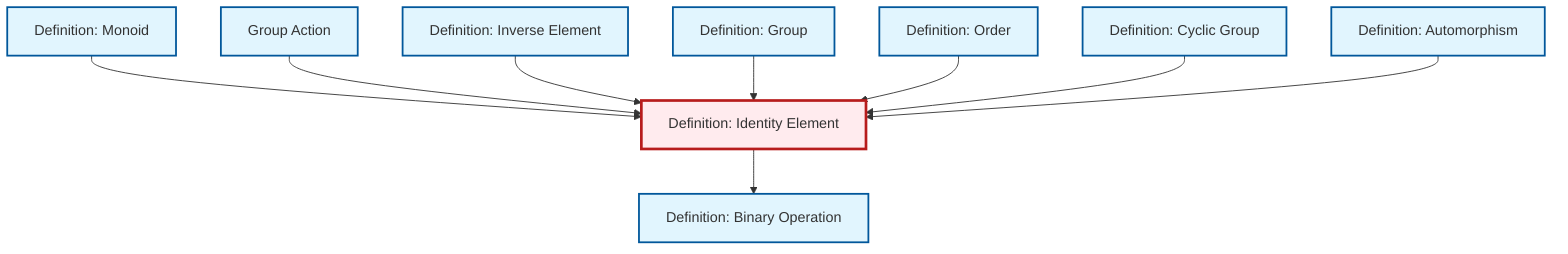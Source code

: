 graph TD
    classDef definition fill:#e1f5fe,stroke:#01579b,stroke-width:2px
    classDef theorem fill:#f3e5f5,stroke:#4a148c,stroke-width:2px
    classDef axiom fill:#fff3e0,stroke:#e65100,stroke-width:2px
    classDef example fill:#e8f5e9,stroke:#1b5e20,stroke-width:2px
    classDef current fill:#ffebee,stroke:#b71c1c,stroke-width:3px
    def-binary-operation["Definition: Binary Operation"]:::definition
    def-group["Definition: Group"]:::definition
    def-cyclic-group["Definition: Cyclic Group"]:::definition
    def-automorphism["Definition: Automorphism"]:::definition
    def-group-action["Group Action"]:::definition
    def-inverse-element["Definition: Inverse Element"]:::definition
    def-monoid["Definition: Monoid"]:::definition
    def-order["Definition: Order"]:::definition
    def-identity-element["Definition: Identity Element"]:::definition
    def-monoid --> def-identity-element
    def-identity-element --> def-binary-operation
    def-group-action --> def-identity-element
    def-inverse-element --> def-identity-element
    def-group --> def-identity-element
    def-order --> def-identity-element
    def-cyclic-group --> def-identity-element
    def-automorphism --> def-identity-element
    class def-identity-element current